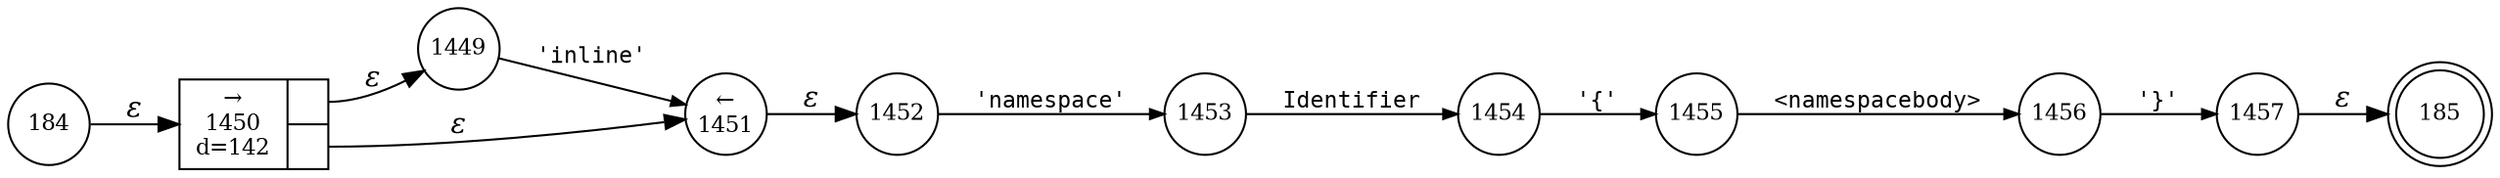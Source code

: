 digraph ATN {
rankdir=LR;
s185[fontsize=11, label="185", shape=doublecircle, fixedsize=true, width=.6];
s1456[fontsize=11,label="1456", shape=circle, fixedsize=true, width=.55, peripheries=1];
s1457[fontsize=11,label="1457", shape=circle, fixedsize=true, width=.55, peripheries=1];
s184[fontsize=11,label="184", shape=circle, fixedsize=true, width=.55, peripheries=1];
s1449[fontsize=11,label="1449", shape=circle, fixedsize=true, width=.55, peripheries=1];
s1450[fontsize=11,label="{&rarr;\n1450\nd=142|{<p0>|<p1>}}", shape=record, fixedsize=false, peripheries=1];
s1451[fontsize=11,label="&larr;\n1451", shape=circle, fixedsize=true, width=.55, peripheries=1];
s1452[fontsize=11,label="1452", shape=circle, fixedsize=true, width=.55, peripheries=1];
s1453[fontsize=11,label="1453", shape=circle, fixedsize=true, width=.55, peripheries=1];
s1454[fontsize=11,label="1454", shape=circle, fixedsize=true, width=.55, peripheries=1];
s1455[fontsize=11,label="1455", shape=circle, fixedsize=true, width=.55, peripheries=1];
s184 -> s1450 [fontname="Times-Italic", label="&epsilon;"];
s1450:p0 -> s1449 [fontname="Times-Italic", label="&epsilon;"];
s1450:p1 -> s1451 [fontname="Times-Italic", label="&epsilon;"];
s1449 -> s1451 [fontsize=11, fontname="Courier", arrowsize=.7, label = "'inline'", arrowhead = normal];
s1451 -> s1452 [fontname="Times-Italic", label="&epsilon;"];
s1452 -> s1453 [fontsize=11, fontname="Courier", arrowsize=.7, label = "'namespace'", arrowhead = normal];
s1453 -> s1454 [fontsize=11, fontname="Courier", arrowsize=.7, label = "Identifier", arrowhead = normal];
s1454 -> s1455 [fontsize=11, fontname="Courier", arrowsize=.7, label = "'{'", arrowhead = normal];
s1455 -> s1456 [fontsize=11, fontname="Courier", arrowsize=.7, label = "<namespacebody>", arrowhead = normal];
s1456 -> s1457 [fontsize=11, fontname="Courier", arrowsize=.7, label = "'}'", arrowhead = normal];
s1457 -> s185 [fontname="Times-Italic", label="&epsilon;"];
}